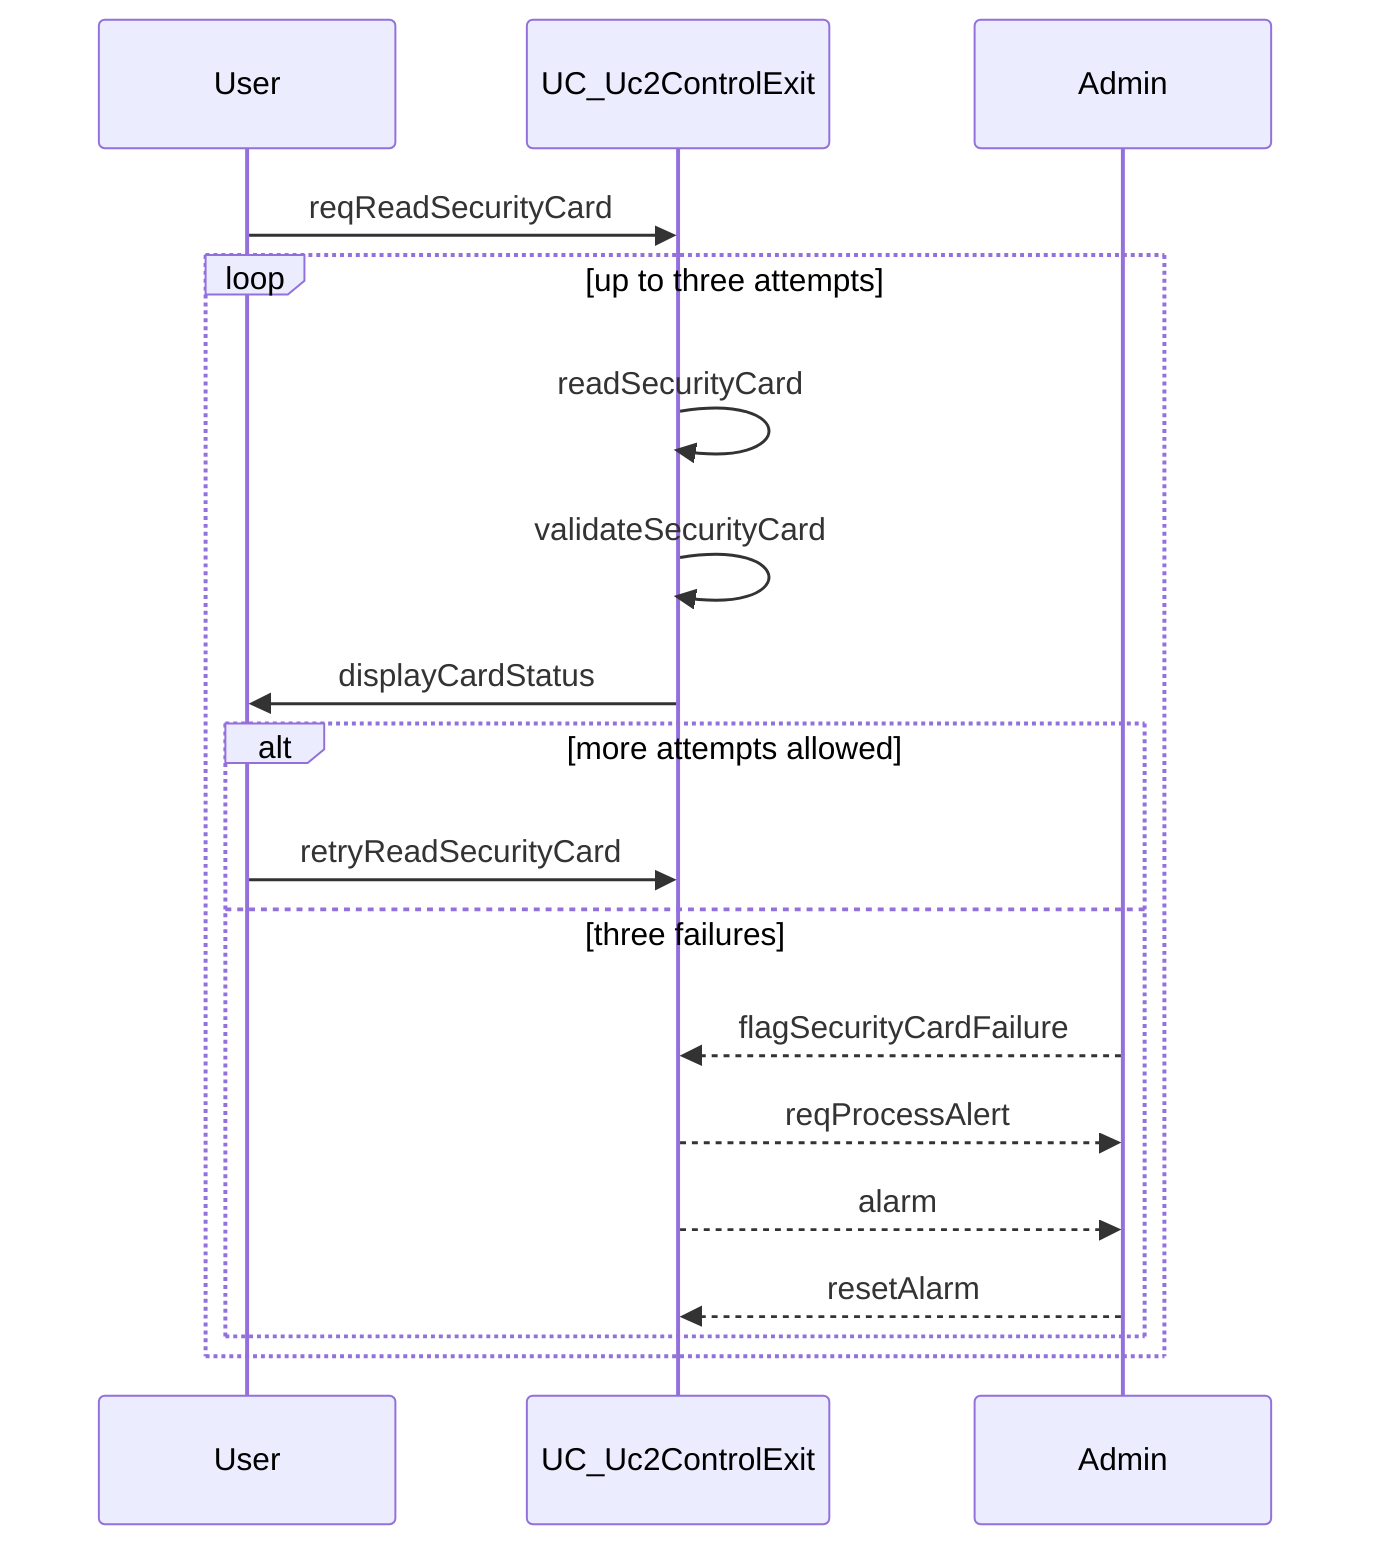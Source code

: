 sequenceDiagram
    participant User
    participant System as UC_Uc2ControlExit
    participant Admin

    User ->> System : reqReadSecurityCard

    loop up to three attempts
        System ->> System : readSecurityCard
        System ->> System : validateSecurityCard
        System ->> User   : displayCardStatus

        alt more attempts allowed
            User ->> System : retryReadSecurityCard
        else three failures
            Admin -->> System : flagSecurityCardFailure
            System -->> Admin : reqProcessAlert
            System -->> Admin : alarm
            Admin  -->> System : resetAlarm
        end
    end